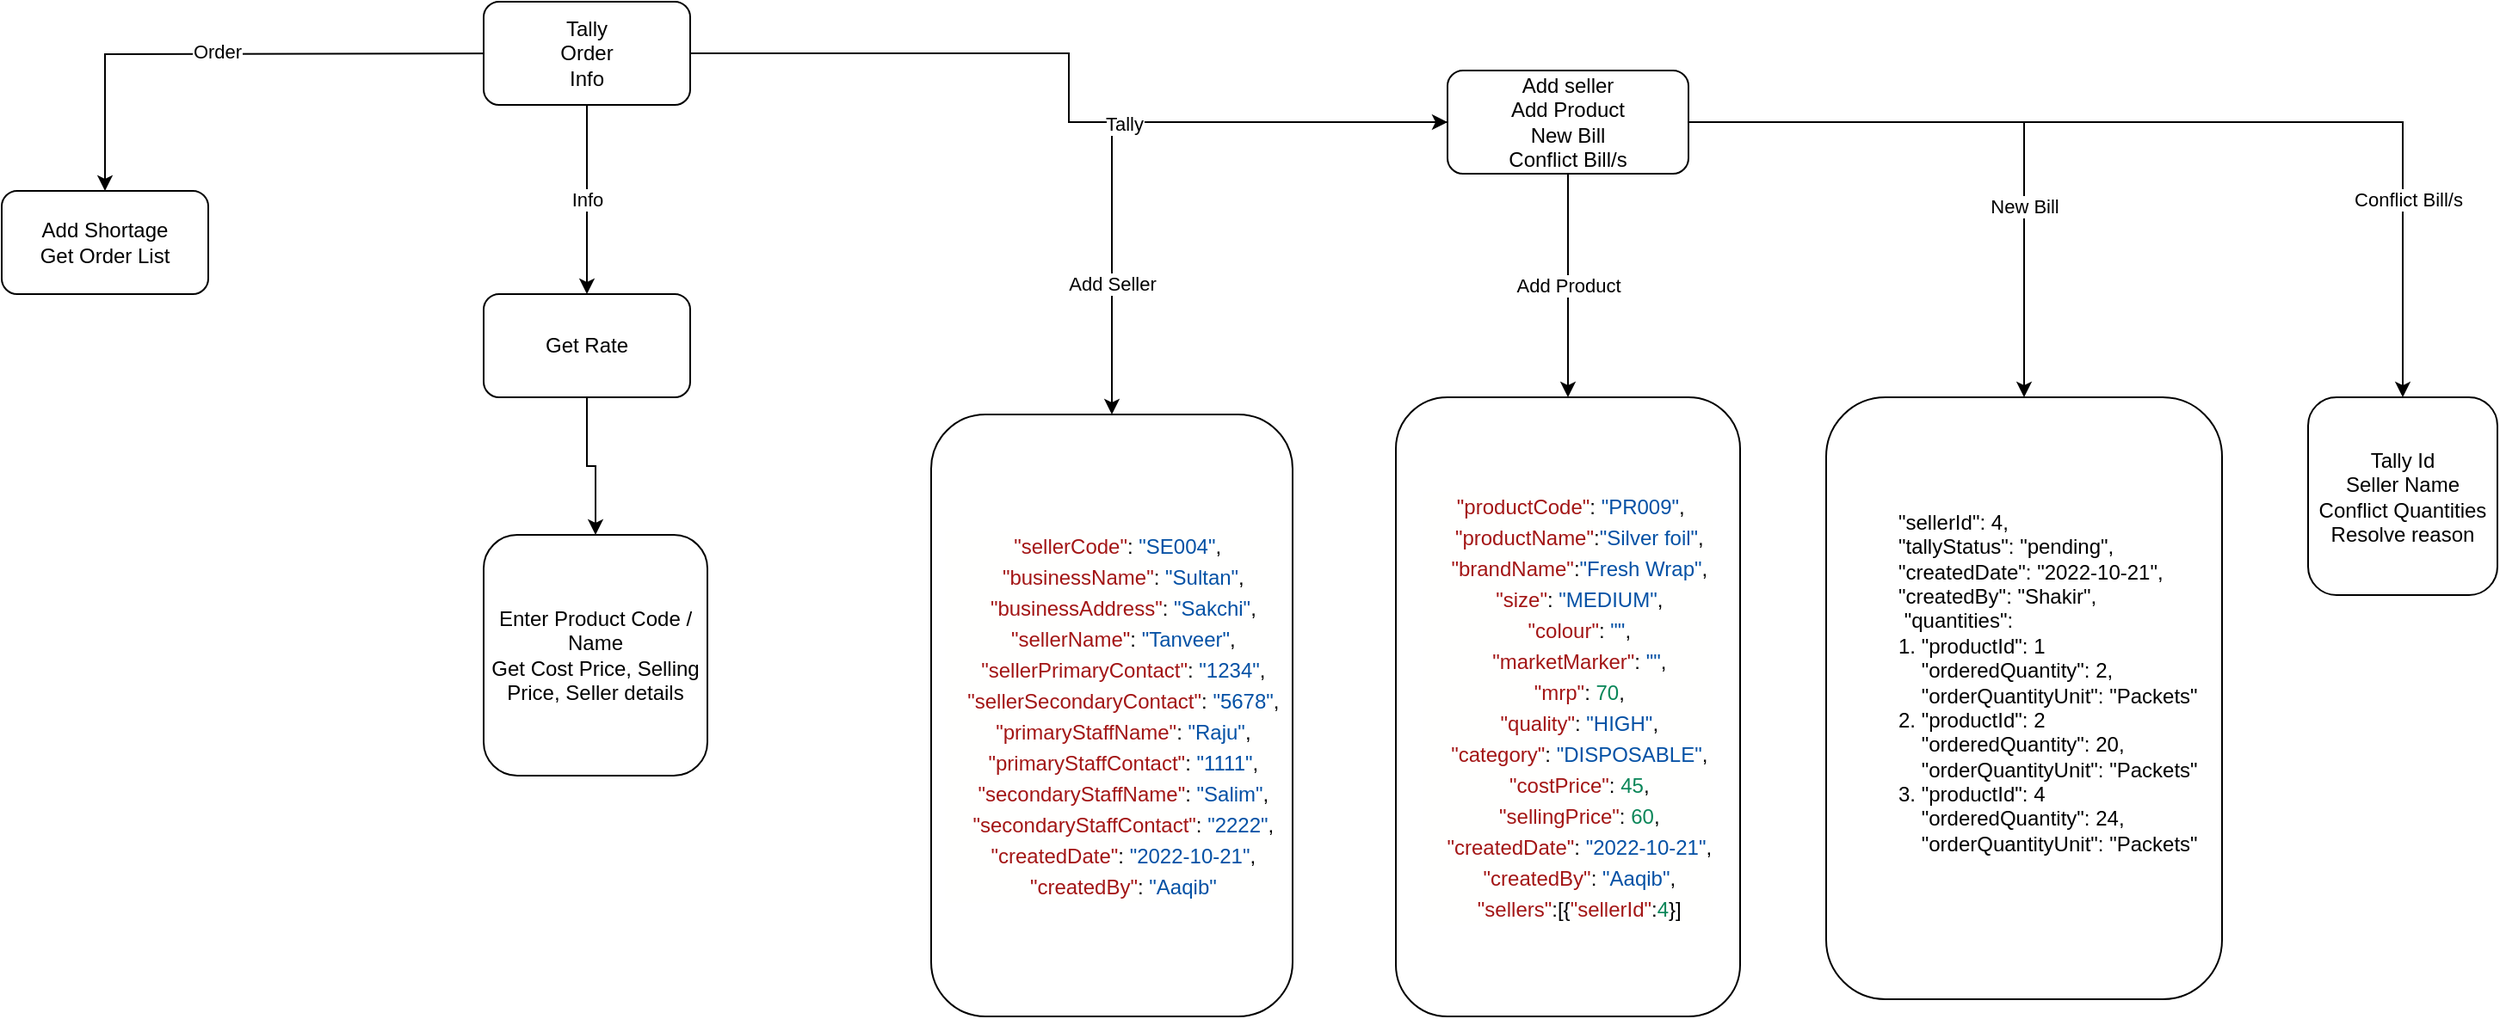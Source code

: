 <mxfile version="20.5.1" type="github">
  <diagram id="d2KZVrZwdpFy6JkZc-tc" name="Page-1">
    <mxGraphModel dx="1703" dy="727" grid="1" gridSize="10" guides="1" tooltips="1" connect="1" arrows="1" fold="1" page="1" pageScale="1" pageWidth="850" pageHeight="1100" math="0" shadow="0">
      <root>
        <mxCell id="0" />
        <mxCell id="1" parent="0" />
        <mxCell id="-8n7EPFrpSTu5LOVZ1N4-12" value="" style="edgeStyle=orthogonalEdgeStyle;rounded=0;orthogonalLoop=1;jettySize=auto;html=1;" parent="1" target="-8n7EPFrpSTu5LOVZ1N4-11" edge="1">
          <mxGeometry relative="1" as="geometry">
            <mxPoint x="360" y="70.0" as="sourcePoint" />
          </mxGeometry>
        </mxCell>
        <mxCell id="-8n7EPFrpSTu5LOVZ1N4-18" value="Order" style="edgeLabel;html=1;align=center;verticalAlign=middle;resizable=0;points=[];" parent="-8n7EPFrpSTu5LOVZ1N4-12" vertex="1" connectable="0">
          <mxGeometry x="0.153" y="-2" relative="1" as="geometry">
            <mxPoint as="offset" />
          </mxGeometry>
        </mxCell>
        <mxCell id="IkNf2MoX4PAH04ZyF0me-2" value="Add Seller" style="edgeStyle=orthogonalEdgeStyle;rounded=0;orthogonalLoop=1;jettySize=auto;html=1;" edge="1" parent="1" source="-8n7EPFrpSTu5LOVZ1N4-6" target="IkNf2MoX4PAH04ZyF0me-1">
          <mxGeometry x="0.581" relative="1" as="geometry">
            <mxPoint as="offset" />
          </mxGeometry>
        </mxCell>
        <mxCell id="IkNf2MoX4PAH04ZyF0me-4" value="Add Product" style="edgeStyle=orthogonalEdgeStyle;rounded=0;orthogonalLoop=1;jettySize=auto;html=1;" edge="1" parent="1" source="-8n7EPFrpSTu5LOVZ1N4-6" target="IkNf2MoX4PAH04ZyF0me-3">
          <mxGeometry relative="1" as="geometry" />
        </mxCell>
        <mxCell id="IkNf2MoX4PAH04ZyF0me-6" value="New Bill" style="edgeStyle=orthogonalEdgeStyle;rounded=0;orthogonalLoop=1;jettySize=auto;html=1;entryX=0.5;entryY=0;entryDx=0;entryDy=0;" edge="1" parent="1" source="-8n7EPFrpSTu5LOVZ1N4-6" target="IkNf2MoX4PAH04ZyF0me-5">
          <mxGeometry x="0.371" relative="1" as="geometry">
            <mxPoint as="offset" />
          </mxGeometry>
        </mxCell>
        <mxCell id="IkNf2MoX4PAH04ZyF0me-8" style="edgeStyle=orthogonalEdgeStyle;rounded=0;orthogonalLoop=1;jettySize=auto;html=1;entryX=0.5;entryY=0;entryDx=0;entryDy=0;" edge="1" parent="1" source="-8n7EPFrpSTu5LOVZ1N4-6" target="IkNf2MoX4PAH04ZyF0me-7">
          <mxGeometry relative="1" as="geometry" />
        </mxCell>
        <mxCell id="IkNf2MoX4PAH04ZyF0me-9" value="Conflict Bill/s" style="edgeLabel;html=1;align=center;verticalAlign=middle;resizable=0;points=[];" vertex="1" connectable="0" parent="IkNf2MoX4PAH04ZyF0me-8">
          <mxGeometry x="0.6" y="2" relative="1" as="geometry">
            <mxPoint x="1" as="offset" />
          </mxGeometry>
        </mxCell>
        <mxCell id="-8n7EPFrpSTu5LOVZ1N4-6" value="Add seller&lt;br&gt;Add Product&lt;br&gt;New Bill&lt;br&gt;Conflict Bill/s" style="rounded=1;whiteSpace=wrap;html=1;" parent="1" vertex="1">
          <mxGeometry x="880" y="80" width="140" height="60" as="geometry" />
        </mxCell>
        <mxCell id="-8n7EPFrpSTu5LOVZ1N4-11" value="Add Shortage&lt;br&gt;Get Order List" style="rounded=1;whiteSpace=wrap;html=1;" parent="1" vertex="1">
          <mxGeometry x="40" y="150" width="120" height="60" as="geometry" />
        </mxCell>
        <mxCell id="IkNf2MoX4PAH04ZyF0me-11" value="" style="edgeStyle=orthogonalEdgeStyle;rounded=0;orthogonalLoop=1;jettySize=auto;html=1;" edge="1" parent="1" source="-8n7EPFrpSTu5LOVZ1N4-13" target="IkNf2MoX4PAH04ZyF0me-10">
          <mxGeometry relative="1" as="geometry" />
        </mxCell>
        <mxCell id="-8n7EPFrpSTu5LOVZ1N4-13" value="Get Rate" style="rounded=1;whiteSpace=wrap;html=1;" parent="1" vertex="1">
          <mxGeometry x="320" y="210" width="120" height="60" as="geometry" />
        </mxCell>
        <mxCell id="-8n7EPFrpSTu5LOVZ1N4-15" style="edgeStyle=orthogonalEdgeStyle;rounded=0;orthogonalLoop=1;jettySize=auto;html=1;" parent="1" source="-8n7EPFrpSTu5LOVZ1N4-14" target="-8n7EPFrpSTu5LOVZ1N4-6" edge="1">
          <mxGeometry relative="1" as="geometry" />
        </mxCell>
        <mxCell id="-8n7EPFrpSTu5LOVZ1N4-17" value="Tally" style="edgeLabel;html=1;align=center;verticalAlign=middle;resizable=0;points=[];" parent="-8n7EPFrpSTu5LOVZ1N4-15" vertex="1" connectable="0">
          <mxGeometry x="0.214" y="-1" relative="1" as="geometry">
            <mxPoint as="offset" />
          </mxGeometry>
        </mxCell>
        <mxCell id="-8n7EPFrpSTu5LOVZ1N4-16" value="Info" style="edgeStyle=orthogonalEdgeStyle;rounded=0;orthogonalLoop=1;jettySize=auto;html=1;" parent="1" source="-8n7EPFrpSTu5LOVZ1N4-14" target="-8n7EPFrpSTu5LOVZ1N4-13" edge="1">
          <mxGeometry relative="1" as="geometry" />
        </mxCell>
        <mxCell id="-8n7EPFrpSTu5LOVZ1N4-14" value="&lt;span style=&quot;&quot;&gt;Tally&lt;/span&gt;&lt;br style=&quot;&quot;&gt;&lt;span style=&quot;&quot;&gt;Order&lt;/span&gt;&lt;br style=&quot;&quot;&gt;&lt;span style=&quot;&quot;&gt;Info&lt;/span&gt;" style="rounded=1;whiteSpace=wrap;html=1;" parent="1" vertex="1">
          <mxGeometry x="320" y="40" width="120" height="60" as="geometry" />
        </mxCell>
        <mxCell id="IkNf2MoX4PAH04ZyF0me-1" value="&lt;div style=&quot;background-color: rgb(255, 255, 254); line-height: 18px;&quot;&gt;&lt;div&gt;&amp;nbsp;&amp;nbsp;&lt;span style=&quot;color: #a31515;&quot;&gt;&quot;sellerCode&quot;&lt;/span&gt;:&amp;nbsp;&lt;span style=&quot;color: #0451a5;&quot;&gt;&quot;SE004&quot;&lt;/span&gt;,&lt;/div&gt;&lt;div&gt;&amp;nbsp;&amp;nbsp;&amp;nbsp;&amp;nbsp;&lt;span style=&quot;color: #a31515;&quot;&gt;&quot;businessName&quot;&lt;/span&gt;:&amp;nbsp;&lt;span style=&quot;color: #0451a5;&quot;&gt;&quot;Sultan&quot;&lt;/span&gt;,&lt;/div&gt;&lt;div&gt;&amp;nbsp;&amp;nbsp;&amp;nbsp;&amp;nbsp;&lt;span style=&quot;color: #a31515;&quot;&gt;&quot;businessAddress&quot;&lt;/span&gt;:&amp;nbsp;&lt;span style=&quot;color: #0451a5;&quot;&gt;&quot;Sakchi&quot;&lt;/span&gt;,&lt;/div&gt;&lt;div&gt;&amp;nbsp;&amp;nbsp;&amp;nbsp;&amp;nbsp;&lt;span style=&quot;color: #a31515;&quot;&gt;&quot;sellerName&quot;&lt;/span&gt;:&amp;nbsp;&lt;span style=&quot;color: #0451a5;&quot;&gt;&quot;Tanveer&quot;&lt;/span&gt;,&lt;/div&gt;&lt;div&gt;&amp;nbsp;&amp;nbsp;&amp;nbsp;&amp;nbsp;&lt;span style=&quot;color: #a31515;&quot;&gt;&quot;sellerPrimaryContact&quot;&lt;/span&gt;:&amp;nbsp;&lt;span style=&quot;color: #0451a5;&quot;&gt;&quot;1234&quot;&lt;/span&gt;,&lt;/div&gt;&lt;div&gt;&amp;nbsp;&amp;nbsp;&amp;nbsp;&amp;nbsp;&lt;span style=&quot;color: #a31515;&quot;&gt;&quot;sellerSecondaryContact&quot;&lt;/span&gt;:&amp;nbsp;&lt;span style=&quot;color: #0451a5;&quot;&gt;&quot;5678&quot;&lt;/span&gt;,&lt;/div&gt;&lt;div&gt;&amp;nbsp;&amp;nbsp;&amp;nbsp;&amp;nbsp;&lt;span style=&quot;color: #a31515;&quot;&gt;&quot;primaryStaffName&quot;&lt;/span&gt;:&amp;nbsp;&lt;span style=&quot;color: #0451a5;&quot;&gt;&quot;Raju&quot;&lt;/span&gt;,&lt;/div&gt;&lt;div&gt;&amp;nbsp;&amp;nbsp;&amp;nbsp;&amp;nbsp;&lt;span style=&quot;color: #a31515;&quot;&gt;&quot;primaryStaffContact&quot;&lt;/span&gt;:&amp;nbsp;&lt;span style=&quot;color: #0451a5;&quot;&gt;&quot;1111&quot;&lt;/span&gt;,&lt;/div&gt;&lt;div&gt;&amp;nbsp;&amp;nbsp;&amp;nbsp;&amp;nbsp;&lt;span style=&quot;color: #a31515;&quot;&gt;&quot;secondaryStaffName&quot;&lt;/span&gt;:&amp;nbsp;&lt;span style=&quot;color: #0451a5;&quot;&gt;&quot;Salim&quot;&lt;/span&gt;,&lt;/div&gt;&lt;div&gt;&amp;nbsp;&amp;nbsp;&amp;nbsp;&amp;nbsp;&lt;span style=&quot;color: #a31515;&quot;&gt;&quot;secondaryStaffContact&quot;&lt;/span&gt;:&amp;nbsp;&lt;span style=&quot;color: #0451a5;&quot;&gt;&quot;2222&quot;&lt;/span&gt;,&lt;/div&gt;&lt;div&gt;&amp;nbsp;&amp;nbsp;&amp;nbsp;&amp;nbsp;&lt;span style=&quot;color: #a31515;&quot;&gt;&quot;createdDate&quot;&lt;/span&gt;:&amp;nbsp;&lt;span style=&quot;color: #0451a5;&quot;&gt;&quot;2022-10-21&quot;&lt;/span&gt;,&lt;/div&gt;&lt;div&gt;&amp;nbsp;&amp;nbsp;&amp;nbsp;&amp;nbsp;&lt;span style=&quot;color: #a31515;&quot;&gt;&quot;createdBy&quot;&lt;/span&gt;:&amp;nbsp;&lt;span style=&quot;color: #0451a5;&quot;&gt;&quot;Aaqib&quot;&lt;/span&gt;&lt;/div&gt;&lt;/div&gt;" style="rounded=1;whiteSpace=wrap;html=1;" vertex="1" parent="1">
          <mxGeometry x="580" y="280" width="210" height="350" as="geometry" />
        </mxCell>
        <mxCell id="IkNf2MoX4PAH04ZyF0me-3" value="&lt;div style=&quot;background-color: rgb(255, 255, 254); line-height: 18px;&quot;&gt;&lt;div&gt;&amp;nbsp;&lt;span style=&quot;color: #a31515;&quot;&gt;&quot;productCode&quot;&lt;/span&gt;:&amp;nbsp;&lt;span style=&quot;color: #0451a5;&quot;&gt;&quot;PR009&quot;&lt;/span&gt;,&lt;/div&gt;&lt;div&gt;&amp;nbsp;&amp;nbsp;&amp;nbsp;&amp;nbsp;&lt;span style=&quot;color: #a31515;&quot;&gt;&quot;productName&quot;&lt;/span&gt;:&lt;span style=&quot;color: #0451a5;&quot;&gt;&quot;Silver&amp;nbsp;foil&quot;&lt;/span&gt;,&lt;/div&gt;&lt;div&gt;&amp;nbsp;&amp;nbsp;&amp;nbsp;&amp;nbsp;&lt;span style=&quot;color: #a31515;&quot;&gt;&quot;brandName&quot;&lt;/span&gt;:&lt;span style=&quot;color: #0451a5;&quot;&gt;&quot;Fresh&amp;nbsp;Wrap&quot;&lt;/span&gt;,&lt;/div&gt;&lt;div&gt;&amp;nbsp;&amp;nbsp;&amp;nbsp;&amp;nbsp;&lt;span style=&quot;color: #a31515;&quot;&gt;&quot;size&quot;&lt;/span&gt;:&amp;nbsp;&lt;span style=&quot;color: #0451a5;&quot;&gt;&quot;MEDIUM&quot;&lt;/span&gt;,&lt;/div&gt;&lt;div&gt;&amp;nbsp;&amp;nbsp;&amp;nbsp;&amp;nbsp;&lt;span style=&quot;color: #a31515;&quot;&gt;&quot;colour&quot;&lt;/span&gt;:&amp;nbsp;&lt;span style=&quot;color: #0451a5;&quot;&gt;&quot;&quot;&lt;/span&gt;,&lt;/div&gt;&lt;div&gt;&amp;nbsp;&amp;nbsp;&amp;nbsp;&amp;nbsp;&lt;span style=&quot;color: #a31515;&quot;&gt;&quot;marketMarker&quot;&lt;/span&gt;:&amp;nbsp;&lt;span style=&quot;color: #0451a5;&quot;&gt;&quot;&quot;&lt;/span&gt;,&lt;/div&gt;&lt;div&gt;&amp;nbsp;&amp;nbsp;&amp;nbsp;&amp;nbsp;&lt;span style=&quot;color: #a31515;&quot;&gt;&quot;mrp&quot;&lt;/span&gt;:&amp;nbsp;&lt;span style=&quot;color: #098658;&quot;&gt;70&lt;/span&gt;,&lt;/div&gt;&lt;div&gt;&amp;nbsp;&amp;nbsp;&amp;nbsp;&amp;nbsp;&lt;span style=&quot;color: #a31515;&quot;&gt;&quot;quality&quot;&lt;/span&gt;:&amp;nbsp;&lt;span style=&quot;color: #0451a5;&quot;&gt;&quot;HIGH&quot;&lt;/span&gt;,&lt;/div&gt;&lt;div&gt;&amp;nbsp;&amp;nbsp;&amp;nbsp;&amp;nbsp;&lt;span style=&quot;color: #a31515;&quot;&gt;&quot;category&quot;&lt;/span&gt;:&amp;nbsp;&lt;span style=&quot;color: #0451a5;&quot;&gt;&quot;DISPOSABLE&quot;&lt;/span&gt;,&lt;/div&gt;&lt;div&gt;&amp;nbsp;&amp;nbsp;&amp;nbsp;&amp;nbsp;&lt;span style=&quot;color: #a31515;&quot;&gt;&quot;costPrice&quot;&lt;/span&gt;:&amp;nbsp;&lt;span style=&quot;color: #098658;&quot;&gt;45&lt;/span&gt;,&lt;/div&gt;&lt;div&gt;&amp;nbsp;&amp;nbsp;&amp;nbsp;&amp;nbsp;&lt;span style=&quot;color: #a31515;&quot;&gt;&quot;sellingPrice&quot;&lt;/span&gt;:&amp;nbsp;&lt;span style=&quot;color: #098658;&quot;&gt;60&lt;/span&gt;,&lt;/div&gt;&lt;div&gt;&amp;nbsp;&amp;nbsp;&amp;nbsp;&amp;nbsp;&lt;span style=&quot;color: #a31515;&quot;&gt;&quot;createdDate&quot;&lt;/span&gt;:&amp;nbsp;&lt;span style=&quot;color: #0451a5;&quot;&gt;&quot;2022-10-21&quot;&lt;/span&gt;,&lt;/div&gt;&lt;div&gt;&amp;nbsp;&amp;nbsp;&amp;nbsp;&amp;nbsp;&lt;span style=&quot;color: #a31515;&quot;&gt;&quot;createdBy&quot;&lt;/span&gt;:&amp;nbsp;&lt;span style=&quot;color: #0451a5;&quot;&gt;&quot;Aaqib&quot;&lt;/span&gt;,&lt;/div&gt;&lt;div&gt;&amp;nbsp;&amp;nbsp;&amp;nbsp;&amp;nbsp;&lt;span style=&quot;color: #a31515;&quot;&gt;&quot;sellers&quot;&lt;/span&gt;:[{&lt;span style=&quot;color: #a31515;&quot;&gt;&quot;sellerId&quot;&lt;/span&gt;:&lt;span style=&quot;color: #098658;&quot;&gt;4&lt;/span&gt;}]&lt;/div&gt;&lt;/div&gt;" style="rounded=1;whiteSpace=wrap;html=1;" vertex="1" parent="1">
          <mxGeometry x="850" y="270" width="200" height="360" as="geometry" />
        </mxCell>
        <mxCell id="IkNf2MoX4PAH04ZyF0me-5" value="&lt;blockquote style=&quot;margin: 0 0 0 40px; border: none; padding: 0px;&quot;&gt;&lt;span style=&quot;background-color: initial;&quot;&gt;&quot;sellerId&quot;&lt;/span&gt;&lt;span style=&quot;background-color: initial;&quot;&gt;:&amp;nbsp;&lt;/span&gt;&lt;span style=&quot;background-color: initial;&quot;&gt;4&lt;/span&gt;&lt;span style=&quot;background-color: initial;&quot;&gt;,&lt;br&gt;&lt;/span&gt;&lt;span style=&quot;background-color: initial;&quot;&gt;&quot;tallyStatus&quot;&lt;/span&gt;&lt;span style=&quot;background-color: initial;&quot;&gt;:&amp;nbsp;&lt;/span&gt;&lt;span style=&quot;background-color: initial;&quot;&gt;&quot;pending&quot;,&lt;/span&gt;&lt;/blockquote&gt;&lt;blockquote style=&quot;margin: 0 0 0 40px; border: none; padding: 0px;&quot;&gt;&lt;span style=&quot;background-color: initial;&quot;&gt;&quot;createdDate&quot;&lt;/span&gt;&lt;span style=&quot;background-color: initial;&quot;&gt;:&amp;nbsp;&lt;/span&gt;&lt;span style=&quot;background-color: initial;&quot;&gt;&quot;2022-10-21&quot;&lt;/span&gt;&lt;span style=&quot;background-color: initial;&quot;&gt;,&lt;br&gt;&lt;/span&gt;&lt;span style=&quot;background-color: initial;&quot;&gt;&quot;createdBy&quot;&lt;/span&gt;&lt;span style=&quot;background-color: initial;&quot;&gt;:&amp;nbsp;&lt;/span&gt;&lt;span style=&quot;background-color: initial;&quot;&gt;&quot;Shakir&quot;,&lt;/span&gt;&lt;/blockquote&gt;&lt;blockquote style=&quot;margin: 0 0 0 40px; border: none; padding: 0px;&quot;&gt;&lt;span style=&quot;background-color: initial;&quot;&gt;&amp;nbsp;&lt;/span&gt;&lt;span style=&quot;background-color: initial;&quot;&gt;&quot;quantities&quot;&lt;/span&gt;&lt;span style=&quot;background-color: initial;&quot;&gt;:&amp;nbsp;&lt;/span&gt;&lt;span style=&quot;background-color: initial;&quot;&gt;&lt;br&gt;&lt;/span&gt;&lt;span style=&quot;background-color: initial;&quot;&gt;1.&amp;nbsp;&lt;/span&gt;&lt;span style=&quot;background-color: initial;&quot;&gt;&quot;productId&quot;&lt;/span&gt;&lt;span style=&quot;background-color: initial;&quot;&gt;: 1&lt;/span&gt;&lt;/blockquote&gt;&lt;blockquote style=&quot;margin: 0 0 0 40px; border: none; padding: 0px;&quot;&gt;&lt;span style=&quot;background-color: initial;&quot;&gt;&amp;nbsp; &amp;nbsp;&amp;nbsp;&lt;/span&gt;&lt;span style=&quot;background-color: initial;&quot;&gt;&quot;orderedQuantity&quot;&lt;/span&gt;&lt;span style=&quot;background-color: initial;&quot;&gt;:&amp;nbsp;&lt;/span&gt;&lt;span style=&quot;background-color: initial;&quot;&gt;2&lt;/span&gt;&lt;span style=&quot;background-color: initial;&quot;&gt;,&lt;/span&gt;&lt;span style=&quot;background-color: initial;&quot;&gt;&lt;br&gt;&lt;/span&gt;&lt;span style=&quot;background-color: initial;&quot;&gt;&amp;nbsp; &amp;nbsp;&amp;nbsp;&lt;/span&gt;&lt;span style=&quot;background-color: initial;&quot;&gt;&quot;orderQuantityUnit&quot;&lt;/span&gt;&lt;span style=&quot;background-color: initial;&quot;&gt;:&amp;nbsp;&lt;/span&gt;&lt;span style=&quot;background-color: initial;&quot;&gt;&quot;Packets&quot;&lt;/span&gt;&lt;/blockquote&gt;&lt;blockquote style=&quot;margin: 0 0 0 40px; border: none; padding: 0px;&quot;&gt;&lt;/blockquote&gt;&lt;blockquote style=&quot;margin: 0 0 0 40px; border: none; padding: 0px;&quot;&gt;&lt;/blockquote&gt;&lt;blockquote style=&quot;margin: 0 0 0 40px; border: none; padding: 0px;&quot;&gt;&lt;/blockquote&gt;&lt;blockquote style=&quot;margin: 0 0 0 40px; border: none; padding: 0px;&quot;&gt;&lt;/blockquote&gt;&lt;blockquote style=&quot;margin: 0 0 0 40px; border: none; padding: 0px;&quot;&gt;&lt;span style=&quot;background-color: initial;&quot;&gt;2.&amp;nbsp;&lt;/span&gt;&lt;span style=&quot;background-color: initial;&quot;&gt;&quot;productId&quot;&lt;/span&gt;&lt;span style=&quot;background-color: initial;&quot;&gt;: 2&lt;/span&gt;&lt;br&gt;&lt;blockquote style=&quot;margin: 0 0 0 40px; border: none; padding: 0px;&quot;&gt;&lt;div style=&quot;line-height: 18px;&quot;&gt;&lt;div style=&quot;&quot;&gt;&lt;blockquote style=&quot;margin: 0px 0px 0px 40px; border: none; padding: 0px;&quot;&gt;&lt;/blockquote&gt;&lt;/div&gt;&lt;/div&gt;&lt;/blockquote&gt;&lt;span style=&quot;background-color: initial;&quot;&gt;&amp;nbsp; &amp;nbsp;&amp;nbsp;&lt;/span&gt;&lt;span style=&quot;background-color: initial;&quot;&gt;&quot;orderedQuantity&quot;&lt;/span&gt;&lt;span style=&quot;background-color: initial;&quot;&gt;:&amp;nbsp;&lt;/span&gt;&lt;span style=&quot;background-color: initial;&quot;&gt;20&lt;/span&gt;&lt;span style=&quot;background-color: initial;&quot;&gt;,&lt;/span&gt;&lt;br&gt;&lt;span style=&quot;background-color: initial;&quot;&gt;&amp;nbsp; &amp;nbsp;&amp;nbsp;&lt;/span&gt;&lt;span style=&quot;background-color: initial;&quot;&gt;&quot;orderQuantityUnit&quot;&lt;/span&gt;&lt;span style=&quot;background-color: initial;&quot;&gt;:&amp;nbsp;&lt;/span&gt;&lt;span style=&quot;background-color: initial;&quot;&gt;&quot;Packets&quot;&lt;/span&gt;&lt;/blockquote&gt;&lt;blockquote style=&quot;margin: 0 0 0 40px; border: none; padding: 0px;&quot;&gt;&lt;span style=&quot;background-color: initial;&quot;&gt;3.&amp;nbsp;&lt;/span&gt;&lt;span style=&quot;background-color: initial;&quot;&gt;&quot;productId&quot;&lt;/span&gt;&lt;span style=&quot;background-color: initial;&quot;&gt;: 4&lt;/span&gt;&lt;blockquote style=&quot;margin: 0px 0px 0px 40px; border: none; padding: 0px;&quot;&gt;&lt;/blockquote&gt;&lt;span style=&quot;background-color: initial;&quot;&gt;&amp;nbsp; &amp;nbsp;&amp;nbsp;&lt;/span&gt;&lt;span style=&quot;background-color: initial;&quot;&gt;&quot;orderedQuantity&quot;&lt;/span&gt;&lt;span style=&quot;background-color: initial;&quot;&gt;:&amp;nbsp;&lt;/span&gt;&lt;span style=&quot;background-color: initial;&quot;&gt;24&lt;/span&gt;&lt;span style=&quot;background-color: initial;&quot;&gt;,&lt;/span&gt;&lt;br&gt;&lt;span style=&quot;background-color: initial;&quot;&gt;&amp;nbsp; &amp;nbsp;&amp;nbsp;&lt;/span&gt;&lt;span style=&quot;background-color: initial;&quot;&gt;&quot;orderQuantityUnit&quot;&lt;/span&gt;&lt;span style=&quot;background-color: initial;&quot;&gt;:&amp;nbsp;&lt;/span&gt;&lt;span style=&quot;background-color: initial;&quot;&gt;&quot;Packets&quot;&lt;/span&gt;&lt;blockquote style=&quot;margin: 0px 0px 0px 40px; border: none; padding: 0px;&quot;&gt;&lt;/blockquote&gt;&lt;blockquote style=&quot;margin: 0px 0px 0px 40px; border: none; padding: 0px;&quot;&gt;&lt;/blockquote&gt;&lt;blockquote style=&quot;margin: 0px 0px 0px 40px; border: none; padding: 0px;&quot;&gt;&lt;/blockquote&gt;&lt;blockquote style=&quot;margin: 0px 0px 0px 40px; border: none; padding: 0px;&quot;&gt;&lt;/blockquote&gt;&lt;blockquote style=&quot;margin: 0px 0px 0px 40px; border: none; padding: 0px;&quot;&gt;&lt;blockquote style=&quot;margin: 0px 0px 0px 40px; border: none; padding: 0px;&quot;&gt;&lt;div style=&quot;line-height: 18px;&quot;&gt;&lt;br&gt;&lt;/div&gt;&lt;/blockquote&gt;&lt;/blockquote&gt;&lt;/blockquote&gt;" style="rounded=1;whiteSpace=wrap;html=1;align=left;" vertex="1" parent="1">
          <mxGeometry x="1100" y="270" width="230" height="350" as="geometry" />
        </mxCell>
        <mxCell id="IkNf2MoX4PAH04ZyF0me-7" value="Tally Id&lt;br&gt;Seller Name&lt;br&gt;Conflict Quantities&lt;br&gt;Resolve reason" style="rounded=1;whiteSpace=wrap;html=1;" vertex="1" parent="1">
          <mxGeometry x="1380" y="270" width="110" height="115" as="geometry" />
        </mxCell>
        <mxCell id="IkNf2MoX4PAH04ZyF0me-10" value="Enter Product Code / Name&lt;br&gt;Get Cost Price, Selling Price, Seller details" style="rounded=1;whiteSpace=wrap;html=1;" vertex="1" parent="1">
          <mxGeometry x="320" y="350" width="130" height="140" as="geometry" />
        </mxCell>
      </root>
    </mxGraphModel>
  </diagram>
</mxfile>
